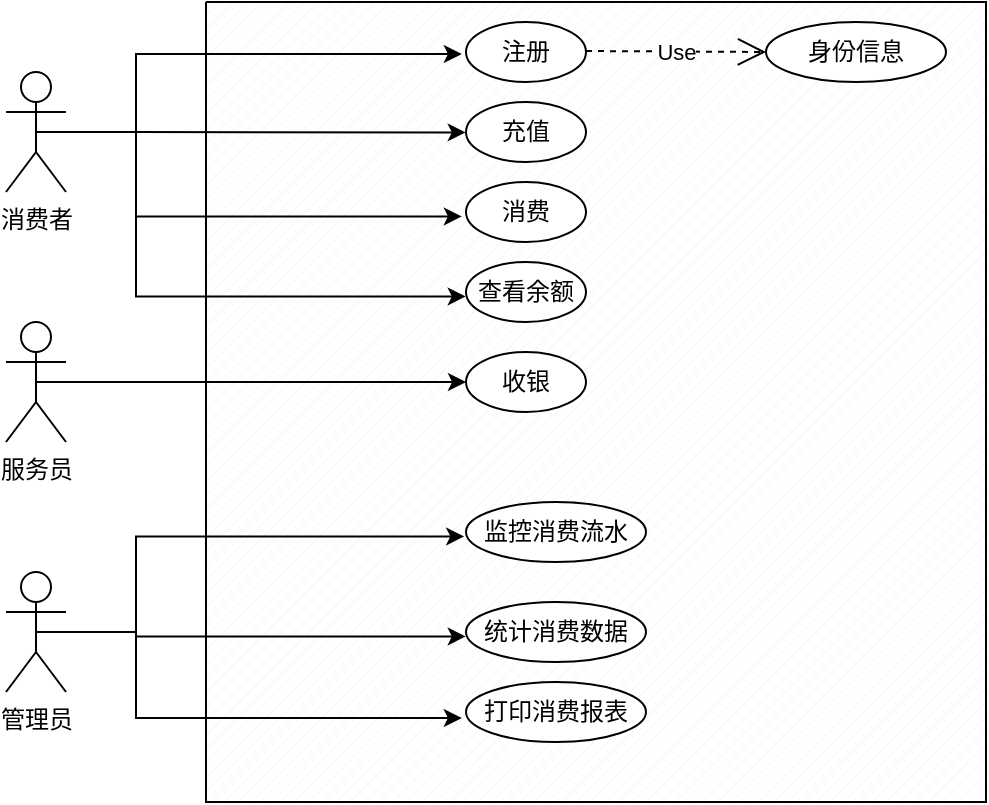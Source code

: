 <mxfile version="13.7.3" type="github">
  <diagram id="aI2lzdCRRaUCuK2vpi8y" name="第 1 页">
    <mxGraphModel dx="946" dy="619" grid="1" gridSize="10" guides="1" tooltips="1" connect="1" arrows="1" fold="1" page="1" pageScale="1" pageWidth="827" pageHeight="1169" math="0" shadow="0">
      <root>
        <mxCell id="0" />
        <mxCell id="1" parent="0" />
        <mxCell id="UJ6w3iREg00oXYVvllej-1" value="" style="verticalLabelPosition=bottom;verticalAlign=top;html=1;shape=mxgraph.basic.patternFillRect;fillStyle=diag;step=5;fillStrokeWidth=0.2;fillStrokeColor=#dddddd;" vertex="1" parent="1">
          <mxGeometry x="200" y="80" width="390" height="400" as="geometry" />
        </mxCell>
        <mxCell id="UJ6w3iREg00oXYVvllej-31" style="edgeStyle=orthogonalEdgeStyle;rounded=0;orthogonalLoop=1;jettySize=auto;html=1;exitX=0.5;exitY=0.5;exitDx=0;exitDy=0;exitPerimeter=0;entryX=0.333;entryY=0.368;entryDx=0;entryDy=0;entryPerimeter=0;" edge="1" parent="1" source="UJ6w3iREg00oXYVvllej-2" target="UJ6w3iREg00oXYVvllej-1">
          <mxGeometry relative="1" as="geometry" />
        </mxCell>
        <mxCell id="UJ6w3iREg00oXYVvllej-32" style="edgeStyle=orthogonalEdgeStyle;rounded=0;orthogonalLoop=1;jettySize=auto;html=1;exitX=0.5;exitY=0.5;exitDx=0;exitDy=0;exitPerimeter=0;entryX=0.328;entryY=0.065;entryDx=0;entryDy=0;entryPerimeter=0;" edge="1" parent="1" source="UJ6w3iREg00oXYVvllej-2" target="UJ6w3iREg00oXYVvllej-1">
          <mxGeometry relative="1" as="geometry" />
        </mxCell>
        <mxCell id="UJ6w3iREg00oXYVvllej-33" style="edgeStyle=orthogonalEdgeStyle;rounded=0;orthogonalLoop=1;jettySize=auto;html=1;exitX=0.5;exitY=0.5;exitDx=0;exitDy=0;exitPerimeter=0;entryX=0.333;entryY=0.163;entryDx=0;entryDy=0;entryPerimeter=0;" edge="1" parent="1" source="UJ6w3iREg00oXYVvllej-2" target="UJ6w3iREg00oXYVvllej-1">
          <mxGeometry relative="1" as="geometry" />
        </mxCell>
        <mxCell id="UJ6w3iREg00oXYVvllej-34" style="edgeStyle=orthogonalEdgeStyle;rounded=0;orthogonalLoop=1;jettySize=auto;html=1;exitX=0.5;exitY=0.5;exitDx=0;exitDy=0;exitPerimeter=0;entryX=0.328;entryY=0.268;entryDx=0;entryDy=0;entryPerimeter=0;" edge="1" parent="1" source="UJ6w3iREg00oXYVvllej-2" target="UJ6w3iREg00oXYVvllej-1">
          <mxGeometry relative="1" as="geometry" />
        </mxCell>
        <mxCell id="UJ6w3iREg00oXYVvllej-2" value="消费者" style="shape=umlActor;verticalLabelPosition=bottom;verticalAlign=top;html=1;outlineConnect=0;" vertex="1" parent="1">
          <mxGeometry x="100" y="115" width="30" height="60" as="geometry" />
        </mxCell>
        <mxCell id="UJ6w3iREg00oXYVvllej-35" style="edgeStyle=orthogonalEdgeStyle;rounded=0;orthogonalLoop=1;jettySize=auto;html=1;exitX=0.5;exitY=0.5;exitDx=0;exitDy=0;exitPerimeter=0;entryX=0;entryY=0.5;entryDx=0;entryDy=0;" edge="1" parent="1" source="UJ6w3iREg00oXYVvllej-4" target="UJ6w3iREg00oXYVvllej-10">
          <mxGeometry relative="1" as="geometry" />
        </mxCell>
        <mxCell id="UJ6w3iREg00oXYVvllej-4" value="服务员" style="shape=umlActor;verticalLabelPosition=bottom;verticalAlign=top;html=1;outlineConnect=0;" vertex="1" parent="1">
          <mxGeometry x="100" y="240" width="30" height="60" as="geometry" />
        </mxCell>
        <mxCell id="UJ6w3iREg00oXYVvllej-36" style="edgeStyle=orthogonalEdgeStyle;rounded=0;orthogonalLoop=1;jettySize=auto;html=1;exitX=0.5;exitY=0.5;exitDx=0;exitDy=0;exitPerimeter=0;entryX=0.331;entryY=0.668;entryDx=0;entryDy=0;entryPerimeter=0;" edge="1" parent="1" source="UJ6w3iREg00oXYVvllej-5" target="UJ6w3iREg00oXYVvllej-1">
          <mxGeometry relative="1" as="geometry" />
        </mxCell>
        <mxCell id="UJ6w3iREg00oXYVvllej-37" style="edgeStyle=orthogonalEdgeStyle;rounded=0;orthogonalLoop=1;jettySize=auto;html=1;exitX=0.5;exitY=0.5;exitDx=0;exitDy=0;exitPerimeter=0;entryX=0.333;entryY=0.793;entryDx=0;entryDy=0;entryPerimeter=0;" edge="1" parent="1" source="UJ6w3iREg00oXYVvllej-5" target="UJ6w3iREg00oXYVvllej-1">
          <mxGeometry relative="1" as="geometry" />
        </mxCell>
        <mxCell id="UJ6w3iREg00oXYVvllej-38" style="edgeStyle=orthogonalEdgeStyle;rounded=0;orthogonalLoop=1;jettySize=auto;html=1;exitX=0.5;exitY=0.5;exitDx=0;exitDy=0;exitPerimeter=0;entryX=0.328;entryY=0.895;entryDx=0;entryDy=0;entryPerimeter=0;" edge="1" parent="1" source="UJ6w3iREg00oXYVvllej-5" target="UJ6w3iREg00oXYVvllej-1">
          <mxGeometry relative="1" as="geometry" />
        </mxCell>
        <mxCell id="UJ6w3iREg00oXYVvllej-5" value="管理员" style="shape=umlActor;verticalLabelPosition=bottom;verticalAlign=top;html=1;outlineConnect=0;" vertex="1" parent="1">
          <mxGeometry x="100" y="365" width="30" height="60" as="geometry" />
        </mxCell>
        <mxCell id="UJ6w3iREg00oXYVvllej-8" value="注册" style="ellipse;whiteSpace=wrap;html=1;" vertex="1" parent="1">
          <mxGeometry x="330" y="90" width="60" height="30" as="geometry" />
        </mxCell>
        <mxCell id="UJ6w3iREg00oXYVvllej-9" value="充值&lt;span style=&quot;color: rgba(0 , 0 , 0 , 0) ; font-family: monospace ; font-size: 0px&quot;&gt;%3CmxGraphModel%3E%3Croot%3E%3CmxCell%20id%3D%220%22%2F%3E%3CmxCell%20id%3D%221%22%20parent%3D%220%22%2F%3E%3CmxCell%20id%3D%222%22%20value%3D%22%E6%B3%A8%E5%86%8C%22%20style%3D%22ellipse%3BwhiteSpace%3Dwrap%3Bhtml%3D1%3B%22%20vertex%3D%221%22%20parent%3D%221%22%3E%3CmxGeometry%20x%3D%22330%22%20y%3D%2290%22%20width%3D%2260%22%20height%3D%2230%22%20as%3D%22geometry%22%2F%3E%3C%2FmxCell%3E%3C%2Froot%3E%3C%2FmxGraphModel%3E&lt;/span&gt;" style="ellipse;whiteSpace=wrap;html=1;" vertex="1" parent="1">
          <mxGeometry x="330" y="130" width="60" height="30" as="geometry" />
        </mxCell>
        <mxCell id="UJ6w3iREg00oXYVvllej-10" value="收银" style="ellipse;whiteSpace=wrap;html=1;" vertex="1" parent="1">
          <mxGeometry x="330" y="255" width="60" height="30" as="geometry" />
        </mxCell>
        <mxCell id="UJ6w3iREg00oXYVvllej-11" value="消费" style="ellipse;whiteSpace=wrap;html=1;" vertex="1" parent="1">
          <mxGeometry x="330" y="170" width="60" height="30" as="geometry" />
        </mxCell>
        <mxCell id="UJ6w3iREg00oXYVvllej-12" value="查看余额" style="ellipse;whiteSpace=wrap;html=1;" vertex="1" parent="1">
          <mxGeometry x="330" y="210" width="60" height="30" as="geometry" />
        </mxCell>
        <mxCell id="UJ6w3iREg00oXYVvllej-13" value="监控消费流水" style="ellipse;whiteSpace=wrap;html=1;" vertex="1" parent="1">
          <mxGeometry x="330" y="330" width="90" height="30" as="geometry" />
        </mxCell>
        <mxCell id="UJ6w3iREg00oXYVvllej-14" value="统计消费数据" style="ellipse;whiteSpace=wrap;html=1;" vertex="1" parent="1">
          <mxGeometry x="330" y="380" width="90" height="30" as="geometry" />
        </mxCell>
        <mxCell id="UJ6w3iREg00oXYVvllej-15" value="打印消费报表" style="ellipse;whiteSpace=wrap;html=1;" vertex="1" parent="1">
          <mxGeometry x="330" y="420" width="90" height="30" as="geometry" />
        </mxCell>
        <mxCell id="UJ6w3iREg00oXYVvllej-17" value="身份信息" style="ellipse;whiteSpace=wrap;html=1;" vertex="1" parent="1">
          <mxGeometry x="480" y="90" width="90" height="30" as="geometry" />
        </mxCell>
        <mxCell id="UJ6w3iREg00oXYVvllej-18" value="Use" style="endArrow=open;endSize=12;dashed=1;html=1;" edge="1" parent="1">
          <mxGeometry width="160" relative="1" as="geometry">
            <mxPoint x="390" y="104.5" as="sourcePoint" />
            <mxPoint x="480" y="105" as="targetPoint" />
          </mxGeometry>
        </mxCell>
      </root>
    </mxGraphModel>
  </diagram>
</mxfile>
